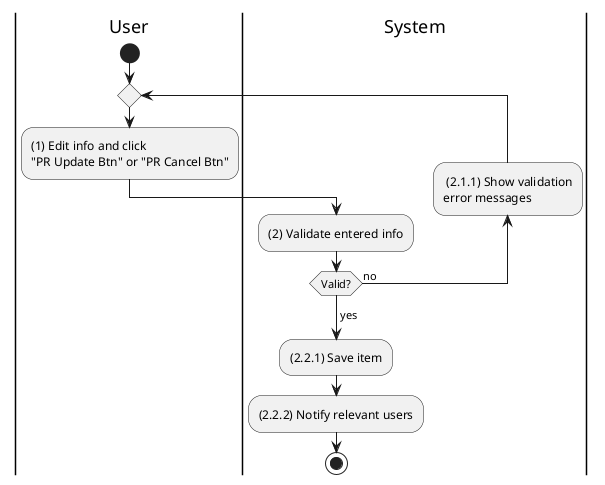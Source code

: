 @startuml purchase-requisition-update
|u|User
|s|System

|u|
start
repeat
    :(1) Edit info and click\n"PR Update Btn" or "PR Cancel Btn";
    |s|
    :(2) Validate entered info;
    backward: (2.1.1) Show validation\nerror messages;
repeat while (Valid?) is (no)
->yes;
:(2.2.1) Save item;
:(2.2.2) Notify relevant users;
stop
@enduml
